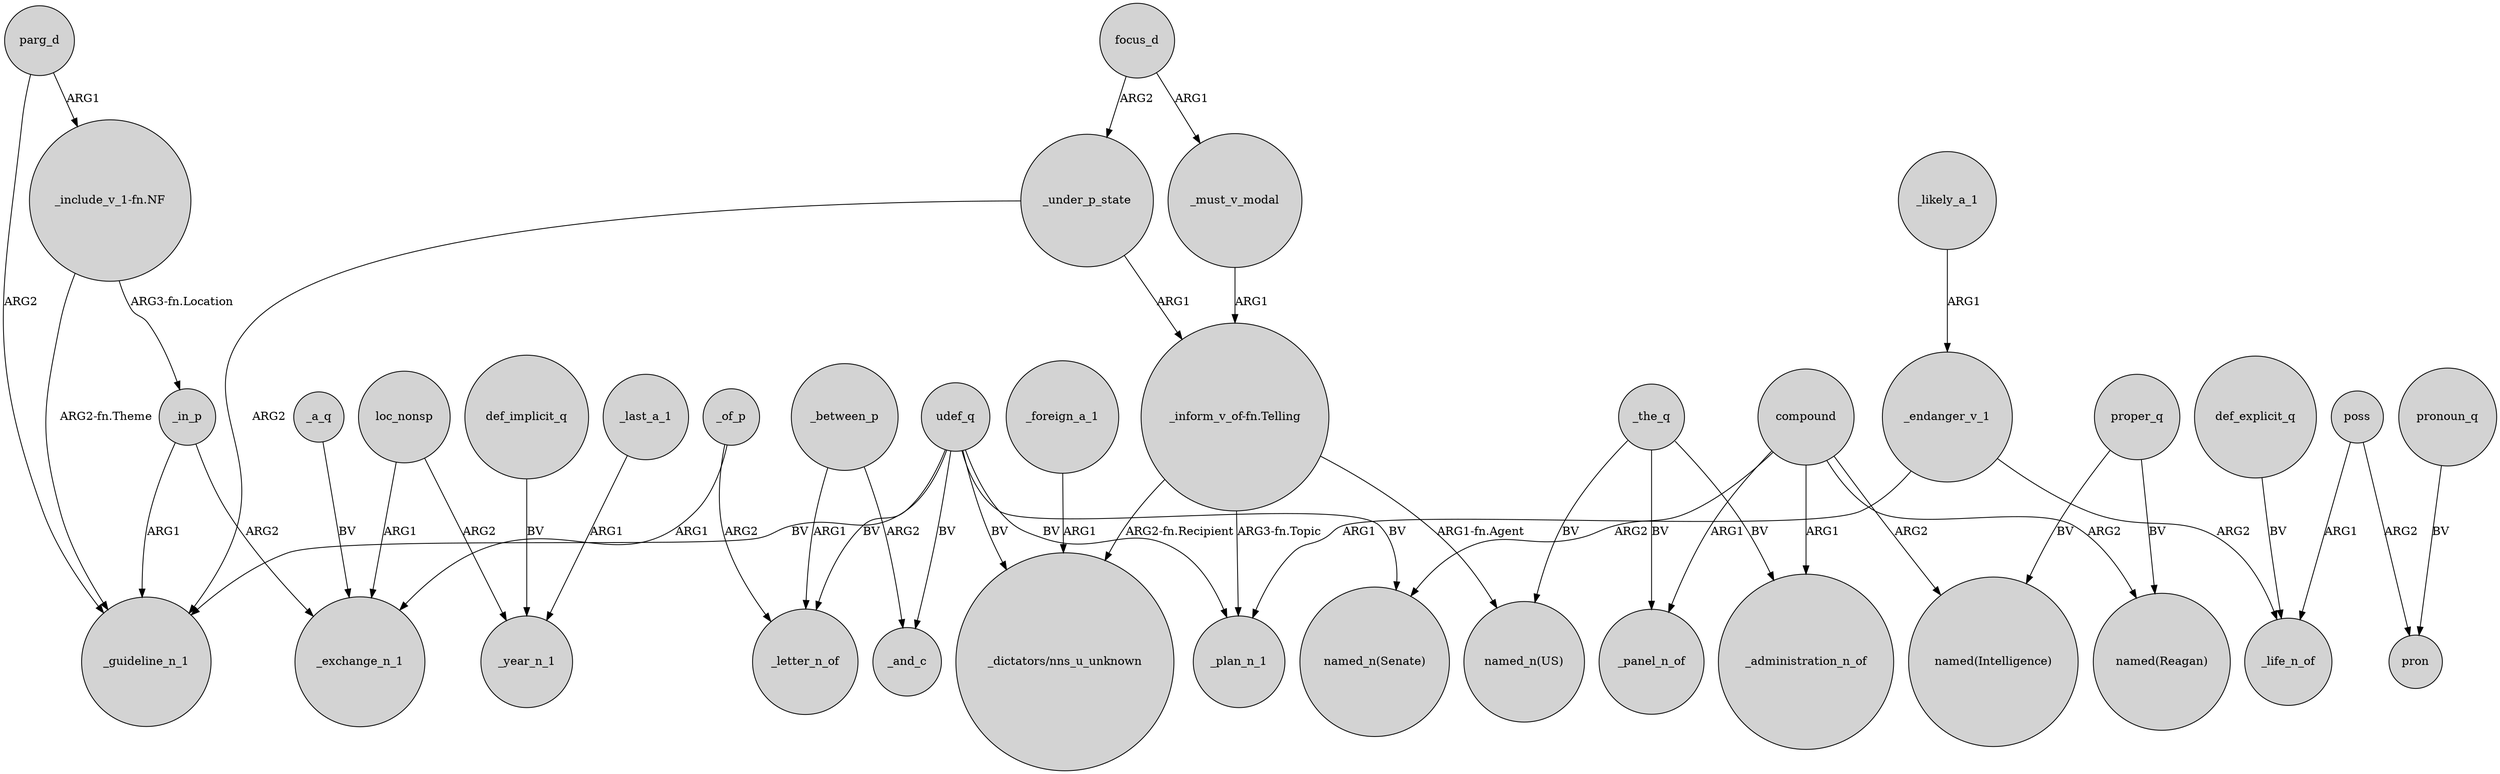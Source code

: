 digraph {
	node [shape=circle style=filled]
	"_inform_v_of-fn.Telling" -> _plan_n_1 [label="ARG3-fn.Topic"]
	parg_d -> _guideline_n_1 [label=ARG2]
	def_explicit_q -> _life_n_of [label=BV]
	poss -> pron [label=ARG2]
	_of_p -> _exchange_n_1 [label=ARG1]
	def_implicit_q -> _year_n_1 [label=BV]
	_under_p_state -> _guideline_n_1 [label=ARG2]
	udef_q -> _letter_n_of [label=BV]
	loc_nonsp -> _exchange_n_1 [label=ARG1]
	udef_q -> _guideline_n_1 [label=BV]
	compound -> _administration_n_of [label=ARG1]
	proper_q -> "named(Intelligence)" [label=BV]
	_a_q -> _exchange_n_1 [label=BV]
	compound -> "named(Intelligence)" [label=ARG2]
	_foreign_a_1 -> "_dictators/nns_u_unknown" [label=ARG1]
	_between_p -> _letter_n_of [label=ARG1]
	_the_q -> "named_n(US)" [label=BV]
	udef_q -> "_dictators/nns_u_unknown" [label=BV]
	compound -> _panel_n_of [label=ARG1]
	focus_d -> _must_v_modal [label=ARG1]
	_must_v_modal -> "_inform_v_of-fn.Telling" [label=ARG1]
	_in_p -> _guideline_n_1 [label=ARG1]
	"_inform_v_of-fn.Telling" -> "_dictators/nns_u_unknown" [label="ARG2-fn.Recipient"]
	_likely_a_1 -> _endanger_v_1 [label=ARG1]
	poss -> _life_n_of [label=ARG1]
	pronoun_q -> pron [label=BV]
	_of_p -> _letter_n_of [label=ARG2]
	_the_q -> _panel_n_of [label=BV]
	"_inform_v_of-fn.Telling" -> "named_n(US)" [label="ARG1-fn.Agent"]
	udef_q -> _plan_n_1 [label=BV]
	_endanger_v_1 -> _life_n_of [label=ARG2]
	_between_p -> _and_c [label=ARG2]
	compound -> "named_n(Senate)" [label=ARG2]
	loc_nonsp -> _year_n_1 [label=ARG2]
	_last_a_1 -> _year_n_1 [label=ARG1]
	udef_q -> "named_n(Senate)" [label=BV]
	proper_q -> "named(Reagan)" [label=BV]
	compound -> "named(Reagan)" [label=ARG2]
	_under_p_state -> "_inform_v_of-fn.Telling" [label=ARG1]
	_in_p -> _exchange_n_1 [label=ARG2]
	_the_q -> _administration_n_of [label=BV]
	udef_q -> _and_c [label=BV]
	focus_d -> _under_p_state [label=ARG2]
	_endanger_v_1 -> _plan_n_1 [label=ARG1]
	parg_d -> "_include_v_1-fn.NF" [label=ARG1]
	"_include_v_1-fn.NF" -> _guideline_n_1 [label="ARG2-fn.Theme"]
	"_include_v_1-fn.NF" -> _in_p [label="ARG3-fn.Location"]
}
